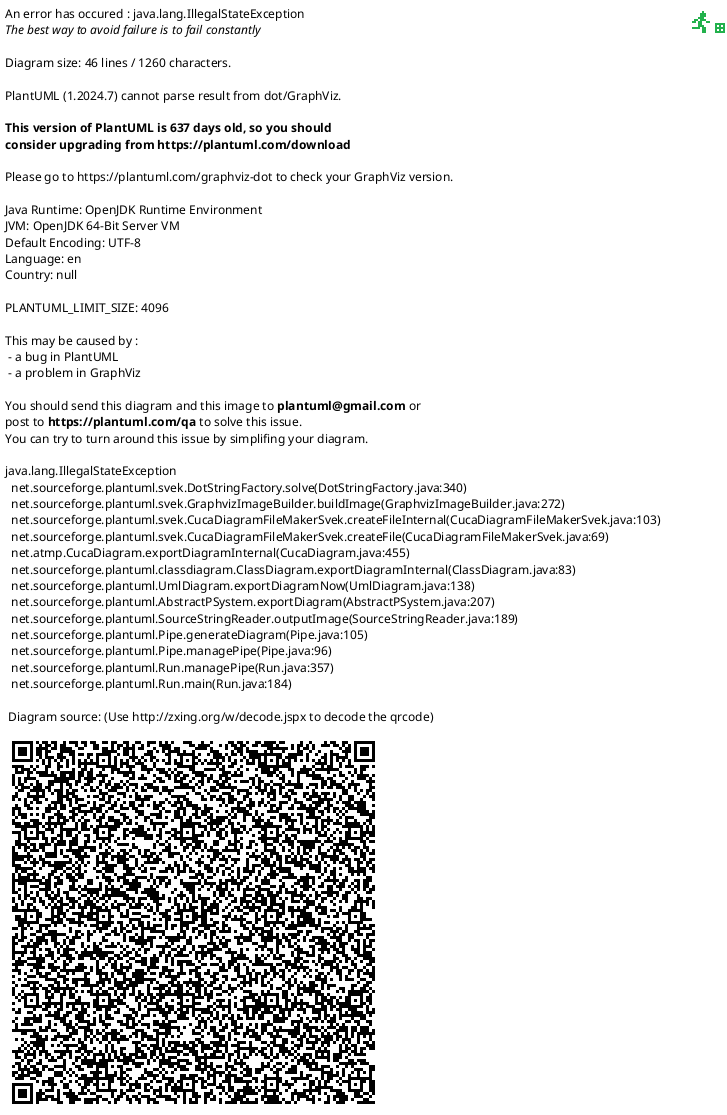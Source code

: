 @startuml
skinparam linetype ortho
skinparam ArrowFontName Courier
skinparam ArrowFontSize 10
skinparam ArrowFontColor DarkSlateGray
skinparam NodeFontColor Black
skinparam NodeFontSize 12
skinparam NodePadding 200
skinparam Shadowing false
skinparam nodesep 300
skinparam ranksep 120
allowmixing

<style>
object {
  MinimumWidth 300
  Padding 0
}
</style>
object "Web App"            as WA
object "API Gateway"        as GW
object "Auth\nService"      as AUTH
object "Project\nService"   as PRJ
object "Redis\nCache"       as REDIS
object "Database"           as DB
object "CloudWatch\nLogs"   as LOGS
actor "User" as USER


' ========== A. LOGIN FLOW ==========
USER   -[#000000]-> WA     : ① Submit login
WA  -[#000000]-> GW     : ② POST /login
GW  -[#000000]-> AUTH   : ③ validateCredentials()
AUTH -[#000000]-> REDIS : ④ cacheSession(token)
AUTH -[#DarkSlateGray]-> GW : ⑤ return JWT
GW   -[#DarkSlateGray]-> WA : ⑥ return token

' ========== B. PROJECT LIST FLOW ==========
WA  -[#000000]-> GW     : ⑦ GET /projects [JWT]
GW  -[#000000]-> PRJ    : ⑧ getProjects(token)
PRJ -[#000000]-> REDIS  : ⑨ validateSession(token)
PRJ -[#000000]-> DB     : ⑩ SELECT projects WHERE user_id
PRJ -[#DarkSlateGray]-> GW : ⑪ return projects[]
GW  -[#DarkSlateGray]-> WA : ⑫ return projects[]

' ========== C. LOGGING ==========
PRJ -[#2E8B57]-> LOGS : ⑬ log("project_list_view")

@enduml